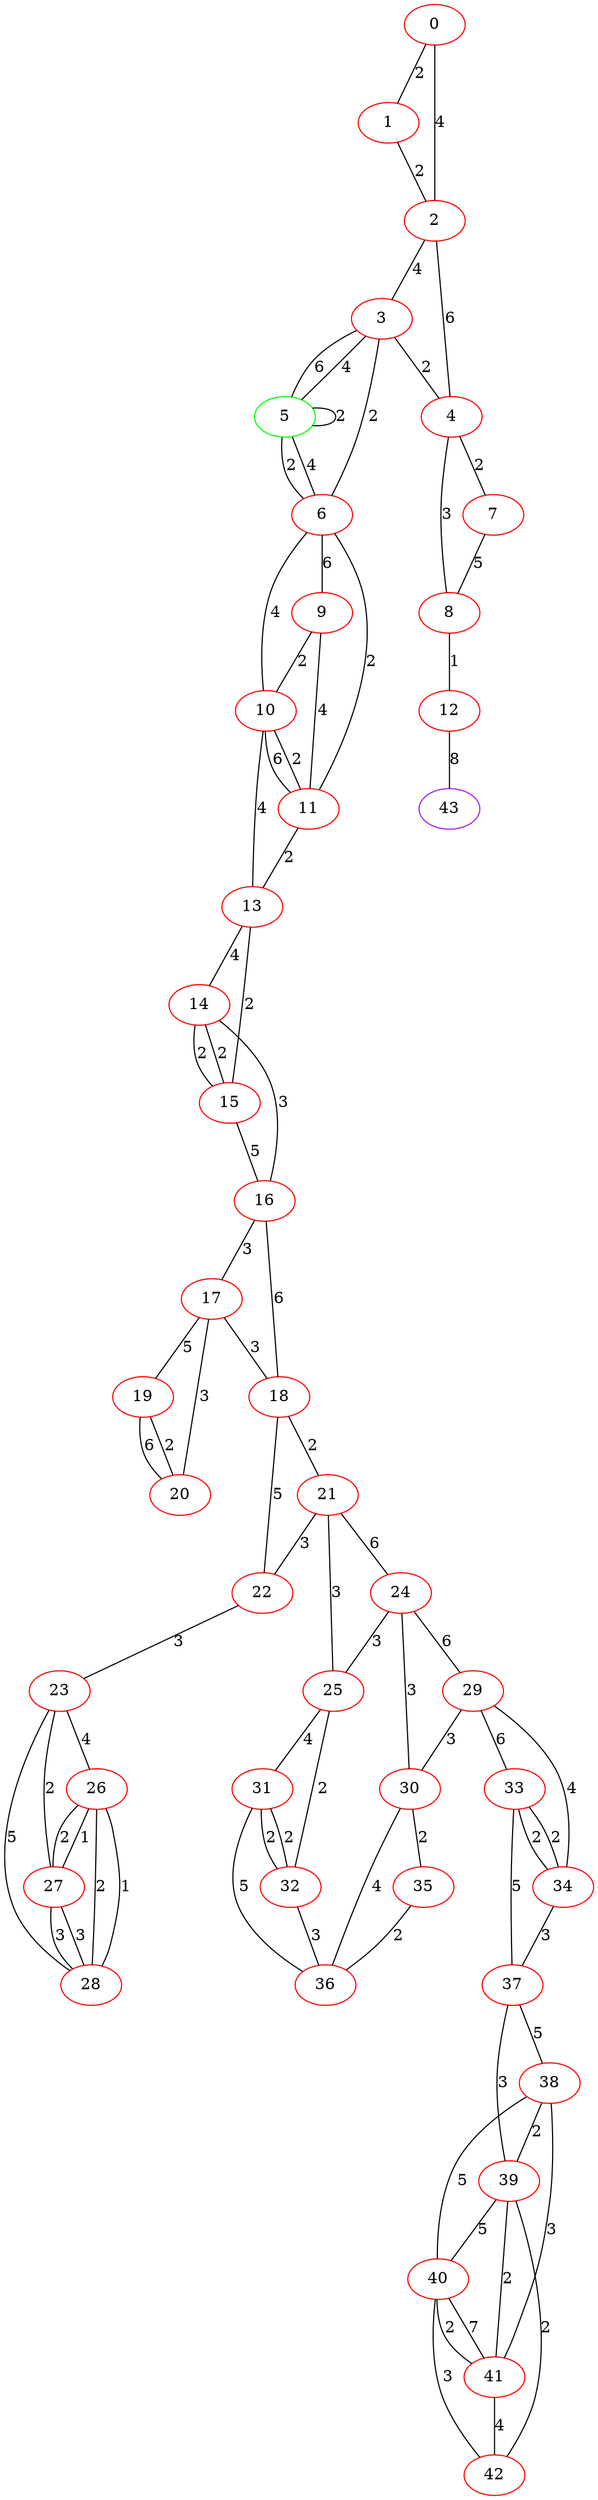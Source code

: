 graph "" {
0 [color=red, weight=1];
1 [color=red, weight=1];
2 [color=red, weight=1];
3 [color=red, weight=1];
4 [color=red, weight=1];
5 [color=green, weight=2];
6 [color=red, weight=1];
7 [color=red, weight=1];
8 [color=red, weight=1];
9 [color=red, weight=1];
10 [color=red, weight=1];
11 [color=red, weight=1];
12 [color=red, weight=1];
13 [color=red, weight=1];
14 [color=red, weight=1];
15 [color=red, weight=1];
16 [color=red, weight=1];
17 [color=red, weight=1];
18 [color=red, weight=1];
19 [color=red, weight=1];
20 [color=red, weight=1];
21 [color=red, weight=1];
22 [color=red, weight=1];
23 [color=red, weight=1];
24 [color=red, weight=1];
25 [color=red, weight=1];
26 [color=red, weight=1];
27 [color=red, weight=1];
28 [color=red, weight=1];
29 [color=red, weight=1];
30 [color=red, weight=1];
31 [color=red, weight=1];
32 [color=red, weight=1];
33 [color=red, weight=1];
34 [color=red, weight=1];
35 [color=red, weight=1];
36 [color=red, weight=1];
37 [color=red, weight=1];
38 [color=red, weight=1];
39 [color=red, weight=1];
40 [color=red, weight=1];
41 [color=red, weight=1];
42 [color=red, weight=1];
43 [color=purple, weight=4];
0 -- 1  [key=0, label=2];
0 -- 2  [key=0, label=4];
1 -- 2  [key=0, label=2];
2 -- 3  [key=0, label=4];
2 -- 4  [key=0, label=6];
3 -- 4  [key=0, label=2];
3 -- 5  [key=0, label=6];
3 -- 5  [key=1, label=4];
3 -- 6  [key=0, label=2];
4 -- 8  [key=0, label=3];
4 -- 7  [key=0, label=2];
5 -- 5  [key=0, label=2];
5 -- 6  [key=0, label=4];
5 -- 6  [key=1, label=2];
6 -- 9  [key=0, label=6];
6 -- 10  [key=0, label=4];
6 -- 11  [key=0, label=2];
7 -- 8  [key=0, label=5];
8 -- 12  [key=0, label=1];
9 -- 10  [key=0, label=2];
9 -- 11  [key=0, label=4];
10 -- 11  [key=0, label=6];
10 -- 11  [key=1, label=2];
10 -- 13  [key=0, label=4];
11 -- 13  [key=0, label=2];
12 -- 43  [key=0, label=8];
13 -- 14  [key=0, label=4];
13 -- 15  [key=0, label=2];
14 -- 16  [key=0, label=3];
14 -- 15  [key=0, label=2];
14 -- 15  [key=1, label=2];
15 -- 16  [key=0, label=5];
16 -- 17  [key=0, label=3];
16 -- 18  [key=0, label=6];
17 -- 18  [key=0, label=3];
17 -- 19  [key=0, label=5];
17 -- 20  [key=0, label=3];
18 -- 21  [key=0, label=2];
18 -- 22  [key=0, label=5];
19 -- 20  [key=0, label=2];
19 -- 20  [key=1, label=6];
21 -- 24  [key=0, label=6];
21 -- 25  [key=0, label=3];
21 -- 22  [key=0, label=3];
22 -- 23  [key=0, label=3];
23 -- 26  [key=0, label=4];
23 -- 27  [key=0, label=2];
23 -- 28  [key=0, label=5];
24 -- 25  [key=0, label=3];
24 -- 29  [key=0, label=6];
24 -- 30  [key=0, label=3];
25 -- 32  [key=0, label=2];
25 -- 31  [key=0, label=4];
26 -- 27  [key=0, label=1];
26 -- 27  [key=1, label=2];
26 -- 28  [key=0, label=2];
26 -- 28  [key=1, label=1];
27 -- 28  [key=0, label=3];
27 -- 28  [key=1, label=3];
29 -- 33  [key=0, label=6];
29 -- 34  [key=0, label=4];
29 -- 30  [key=0, label=3];
30 -- 35  [key=0, label=2];
30 -- 36  [key=0, label=4];
31 -- 32  [key=0, label=2];
31 -- 32  [key=1, label=2];
31 -- 36  [key=0, label=5];
32 -- 36  [key=0, label=3];
33 -- 34  [key=0, label=2];
33 -- 34  [key=1, label=2];
33 -- 37  [key=0, label=5];
34 -- 37  [key=0, label=3];
35 -- 36  [key=0, label=2];
37 -- 38  [key=0, label=5];
37 -- 39  [key=0, label=3];
38 -- 40  [key=0, label=5];
38 -- 41  [key=0, label=3];
38 -- 39  [key=0, label=2];
39 -- 40  [key=0, label=5];
39 -- 41  [key=0, label=2];
39 -- 42  [key=0, label=2];
40 -- 41  [key=0, label=2];
40 -- 41  [key=1, label=7];
40 -- 42  [key=0, label=3];
41 -- 42  [key=0, label=4];
}
